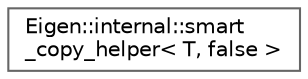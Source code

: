 digraph "Graphical Class Hierarchy"
{
 // LATEX_PDF_SIZE
  bgcolor="transparent";
  edge [fontname=Helvetica,fontsize=10,labelfontname=Helvetica,labelfontsize=10];
  node [fontname=Helvetica,fontsize=10,shape=box,height=0.2,width=0.4];
  rankdir="LR";
  Node0 [id="Node000000",label="Eigen::internal::smart\l_copy_helper\< T, false \>",height=0.2,width=0.4,color="grey40", fillcolor="white", style="filled",URL="$structEigen_1_1internal_1_1smart__copy__helper_3_01T_00_01false_01_4.html",tooltip=" "];
}
